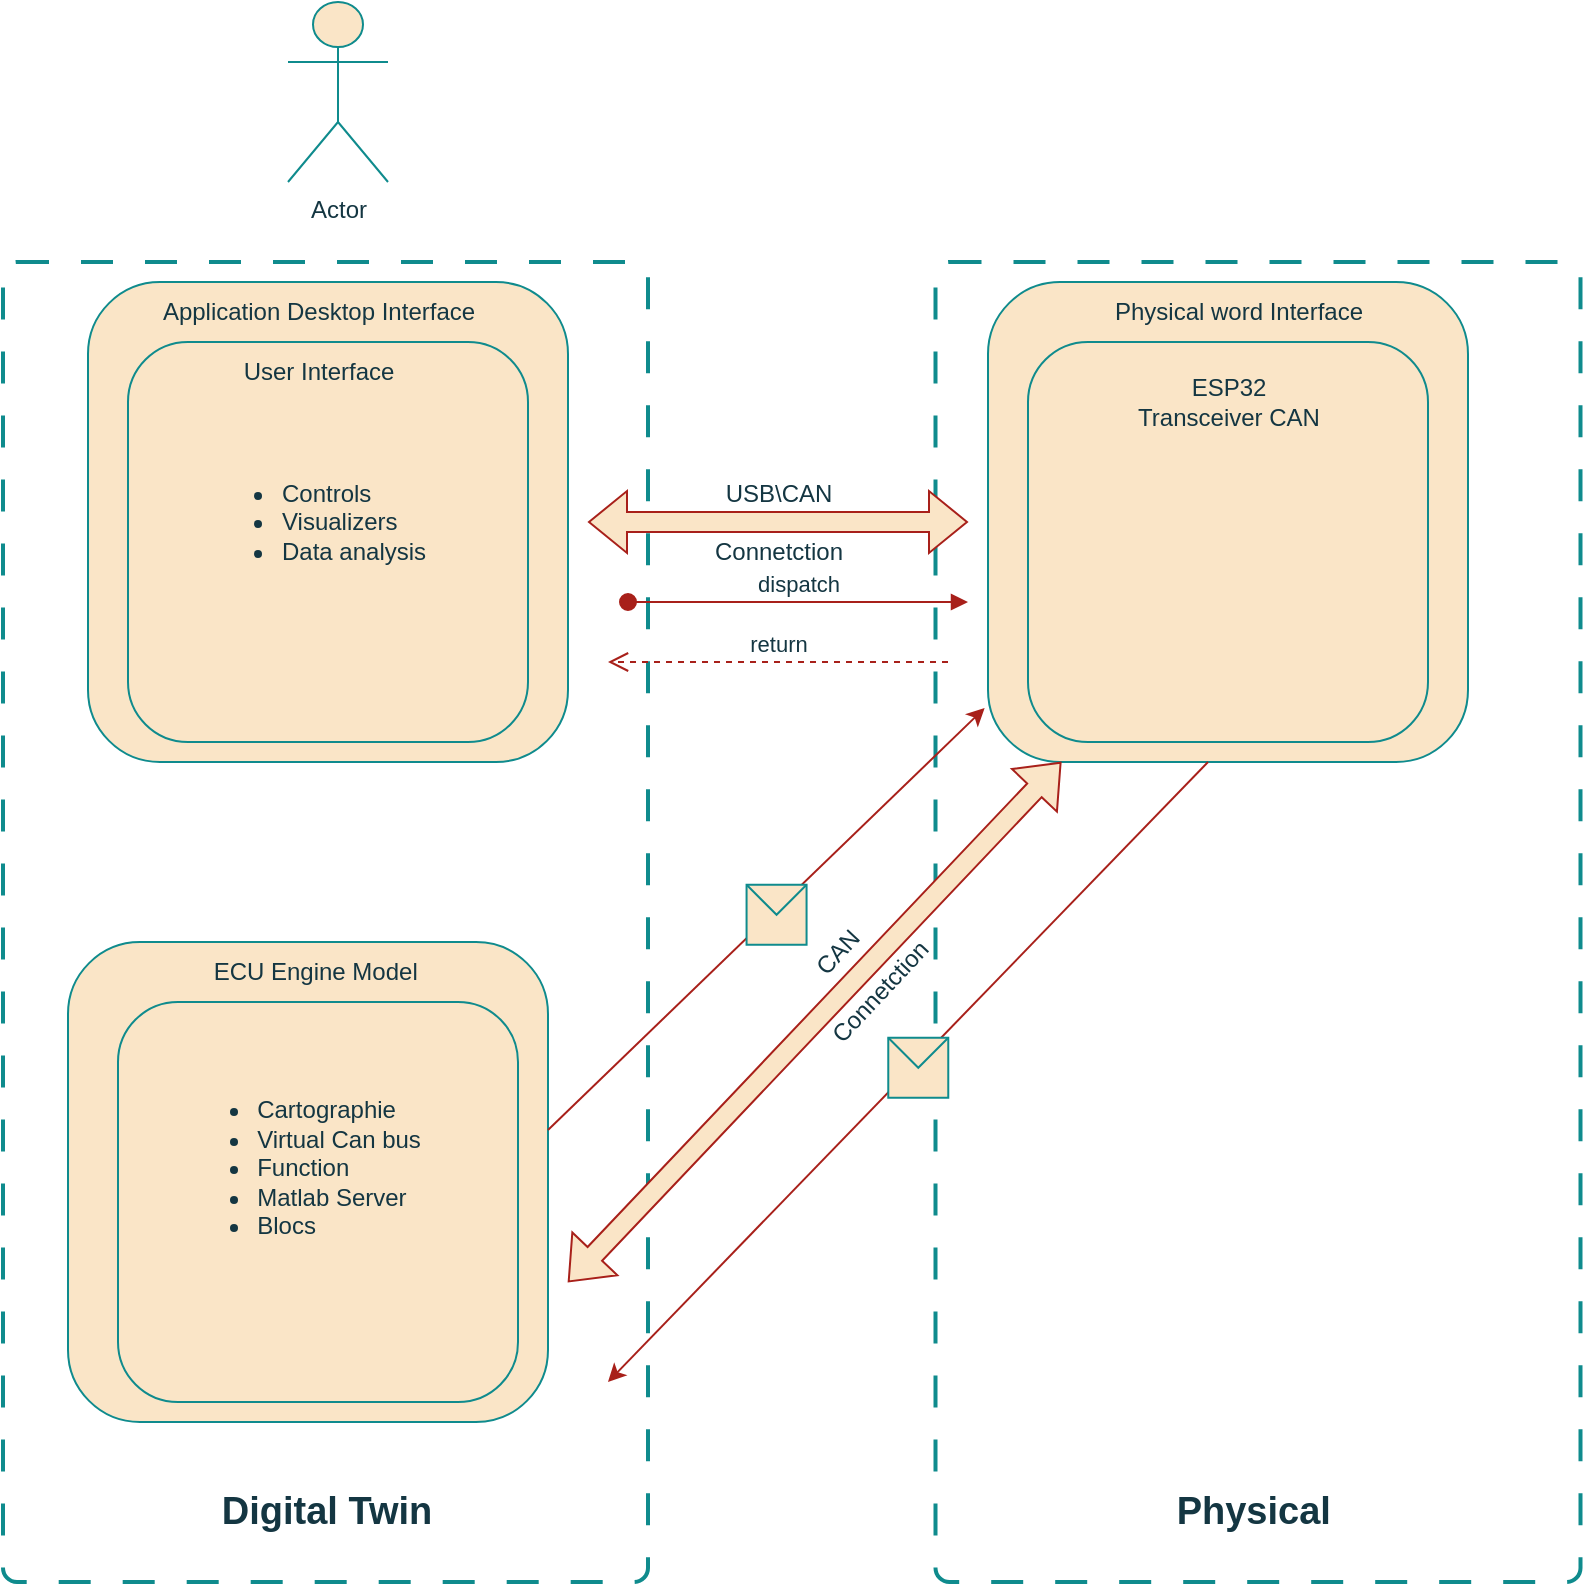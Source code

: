 <mxfile version="26.2.13">
  <diagram name="Page-1" id="5hn8GIaq7-KskKJtw2Yz">
    <mxGraphModel dx="1051" dy="619" grid="1" gridSize="10" guides="1" tooltips="1" connect="1" arrows="1" fold="1" page="1" pageScale="1" pageWidth="827" pageHeight="1169" math="0" shadow="0">
      <root>
        <mxCell id="0" />
        <mxCell id="1" parent="0" />
        <mxCell id="ULHeYHU-LRxy92R-aEvW-29" value="" style="rounded=1;whiteSpace=wrap;html=1;absoluteArcSize=1;arcSize=14;strokeWidth=2;strokeColor=#0F8B8D;fontColor=#143642;fillColor=light-dark(#FFFFFF,#36240A);dashed=1;dashPattern=8 8;" vertex="1" parent="1">
          <mxGeometry x="473.75" y="150" width="322.5" height="660" as="geometry" />
        </mxCell>
        <mxCell id="ULHeYHU-LRxy92R-aEvW-28" value="" style="rounded=1;whiteSpace=wrap;html=1;absoluteArcSize=1;arcSize=14;strokeWidth=2;strokeColor=#0F8B8D;fontColor=#143642;fillColor=light-dark(#FFFFFF,#36240A);dashed=1;dashPattern=8 8;" vertex="1" parent="1">
          <mxGeometry x="7.5" y="150" width="322.5" height="660" as="geometry" />
        </mxCell>
        <mxCell id="ULHeYHU-LRxy92R-aEvW-15" value="" style="whiteSpace=wrap;html=1;aspect=fixed;rounded=1;labelBackgroundColor=none;fillColor=#FAE5C7;strokeColor=#0F8B8D;fontColor=#143642;" vertex="1" parent="1">
          <mxGeometry x="40" y="490" width="240" height="240" as="geometry" />
        </mxCell>
        <mxCell id="ULHeYHU-LRxy92R-aEvW-1" value="" style="whiteSpace=wrap;html=1;aspect=fixed;rounded=1;labelBackgroundColor=none;fillColor=#FAE5C7;strokeColor=#0F8B8D;fontColor=#143642;" vertex="1" parent="1">
          <mxGeometry x="50" y="160" width="240" height="240" as="geometry" />
        </mxCell>
        <mxCell id="ULHeYHU-LRxy92R-aEvW-2" value="Actor" style="shape=umlActor;verticalLabelPosition=bottom;verticalAlign=top;html=1;outlineConnect=0;rounded=1;labelBackgroundColor=none;fillColor=#FAE5C7;strokeColor=#0F8B8D;fontColor=#143642;" vertex="1" parent="1">
          <mxGeometry x="150" y="20" width="50" height="90" as="geometry" />
        </mxCell>
        <mxCell id="ULHeYHU-LRxy92R-aEvW-3" value="" style="whiteSpace=wrap;html=1;aspect=fixed;fillColor=#FAE5C7;rounded=1;labelBackgroundColor=none;strokeColor=#0F8B8D;fontColor=#143642;" vertex="1" parent="1">
          <mxGeometry x="70" y="190" width="200" height="200" as="geometry" />
        </mxCell>
        <mxCell id="ULHeYHU-LRxy92R-aEvW-5" value="Application Desktop Interface" style="text;html=1;align=center;verticalAlign=middle;resizable=0;points=[];autosize=1;strokeColor=none;fillColor=none;rounded=1;labelBackgroundColor=none;fontColor=#143642;" vertex="1" parent="1">
          <mxGeometry x="75" y="160" width="180" height="30" as="geometry" />
        </mxCell>
        <mxCell id="ULHeYHU-LRxy92R-aEvW-6" value="User Interface" style="text;html=1;align=center;verticalAlign=middle;resizable=0;points=[];autosize=1;strokeColor=none;fillColor=none;rounded=1;labelBackgroundColor=none;fontColor=#143642;" vertex="1" parent="1">
          <mxGeometry x="115" y="190" width="100" height="30" as="geometry" />
        </mxCell>
        <mxCell id="ULHeYHU-LRxy92R-aEvW-7" value="&lt;ul&gt;&lt;li&gt;Controls&amp;nbsp;&lt;/li&gt;&lt;li&gt;Visualizers&lt;/li&gt;&lt;li&gt;Data analysis&lt;/li&gt;&lt;/ul&gt;" style="text;html=1;align=left;verticalAlign=middle;resizable=0;points=[];autosize=1;strokeColor=none;fillColor=none;rounded=1;labelBackgroundColor=none;fontColor=#143642;" vertex="1" parent="1">
          <mxGeometry x="105" y="240" width="140" height="80" as="geometry" />
        </mxCell>
        <mxCell id="ULHeYHU-LRxy92R-aEvW-8" value="" style="whiteSpace=wrap;html=1;aspect=fixed;rounded=1;labelBackgroundColor=none;fillColor=#FAE5C7;strokeColor=#0F8B8D;fontColor=#143642;" vertex="1" parent="1">
          <mxGeometry x="500" y="160" width="240" height="240" as="geometry" />
        </mxCell>
        <mxCell id="ULHeYHU-LRxy92R-aEvW-9" value="" style="whiteSpace=wrap;html=1;aspect=fixed;fillColor=#FAE5C7;rounded=1;labelBackgroundColor=none;strokeColor=#0F8B8D;fontColor=#143642;" vertex="1" parent="1">
          <mxGeometry x="520" y="190" width="200" height="200" as="geometry" />
        </mxCell>
        <mxCell id="ULHeYHU-LRxy92R-aEvW-10" value="Physical word Interface" style="text;html=1;align=center;verticalAlign=middle;resizable=0;points=[];autosize=1;strokeColor=none;fillColor=none;rounded=1;labelBackgroundColor=none;fontColor=#143642;" vertex="1" parent="1">
          <mxGeometry x="550" y="160" width="150" height="30" as="geometry" />
        </mxCell>
        <mxCell id="ULHeYHU-LRxy92R-aEvW-11" value="ESP32&lt;div&gt;Transceiver CAN&lt;/div&gt;" style="text;html=1;align=center;verticalAlign=middle;resizable=0;points=[];autosize=1;strokeColor=none;fillColor=none;rounded=1;labelBackgroundColor=none;fontColor=#143642;" vertex="1" parent="1">
          <mxGeometry x="565" y="200" width="110" height="40" as="geometry" />
        </mxCell>
        <mxCell id="ULHeYHU-LRxy92R-aEvW-12" value="" style="whiteSpace=wrap;html=1;aspect=fixed;fillColor=#FAE5C7;rounded=1;labelBackgroundColor=none;strokeColor=#0F8B8D;fontColor=#143642;" vertex="1" parent="1">
          <mxGeometry x="65" y="520" width="200" height="200" as="geometry" />
        </mxCell>
        <mxCell id="ULHeYHU-LRxy92R-aEvW-13" value="ECU Engine Model&amp;nbsp;" style="text;html=1;align=center;verticalAlign=middle;resizable=0;points=[];autosize=1;strokeColor=none;fillColor=none;rounded=1;labelBackgroundColor=none;fontColor=#143642;" vertex="1" parent="1">
          <mxGeometry x="100" y="490" width="130" height="30" as="geometry" />
        </mxCell>
        <mxCell id="ULHeYHU-LRxy92R-aEvW-16" value="&lt;ul&gt;&lt;li style=&quot;text-align: left;&quot;&gt;Cartographie&amp;nbsp;&lt;/li&gt;&lt;li style=&quot;text-align: left;&quot;&gt;Virtual Can bus&lt;/li&gt;&lt;li style=&quot;text-align: left;&quot;&gt;Function&lt;/li&gt;&lt;li style=&quot;text-align: left;&quot;&gt;Matlab Server&lt;/li&gt;&lt;li style=&quot;text-align: left;&quot;&gt;Blocs&lt;/li&gt;&lt;/ul&gt;&lt;div&gt;&lt;br&gt;&lt;/div&gt;" style="text;html=1;align=center;verticalAlign=middle;resizable=0;points=[];autosize=1;strokeColor=none;fillColor=none;rounded=1;labelBackgroundColor=none;fontColor=#143642;" vertex="1" parent="1">
          <mxGeometry x="80" y="550" width="150" height="120" as="geometry" />
        </mxCell>
        <mxCell id="ULHeYHU-LRxy92R-aEvW-17" value="" style="shape=flexArrow;endArrow=classic;startArrow=classic;html=1;rounded=0;strokeColor=#A8201A;fontColor=#143642;fillColor=#FAE5C7;entryX=0.111;entryY=1.012;entryDx=0;entryDy=0;entryPerimeter=0;exitX=1;exitY=0.679;exitDx=0;exitDy=0;exitPerimeter=0;" edge="1" parent="1">
          <mxGeometry width="100" height="100" relative="1" as="geometry">
            <mxPoint x="290" y="660.08" as="sourcePoint" />
            <mxPoint x="536.64" y="400.0" as="targetPoint" />
          </mxGeometry>
        </mxCell>
        <mxCell id="ULHeYHU-LRxy92R-aEvW-18" value="" style="shape=flexArrow;endArrow=classic;startArrow=classic;html=1;rounded=0;strokeColor=#A8201A;fontColor=#143642;fillColor=#FAE5C7;" edge="1" parent="1">
          <mxGeometry width="100" height="100" relative="1" as="geometry">
            <mxPoint x="300" y="280" as="sourcePoint" />
            <mxPoint x="490" y="280" as="targetPoint" />
          </mxGeometry>
        </mxCell>
        <mxCell id="ULHeYHU-LRxy92R-aEvW-19" value="USB\CAN&lt;div&gt;&lt;br&gt;&lt;/div&gt;&lt;div&gt;Connetction&lt;/div&gt;" style="text;html=1;align=center;verticalAlign=middle;resizable=0;points=[];autosize=1;strokeColor=none;fillColor=none;rounded=1;labelBackgroundColor=none;fontColor=#143642;" vertex="1" parent="1">
          <mxGeometry x="350" y="250" width="90" height="60" as="geometry" />
        </mxCell>
        <mxCell id="ULHeYHU-LRxy92R-aEvW-20" value="CAN&lt;div&gt;&lt;br&gt;&lt;/div&gt;&lt;div&gt;Connetction&lt;/div&gt;" style="text;html=1;align=center;verticalAlign=middle;resizable=0;points=[];autosize=1;strokeColor=none;fillColor=none;rounded=1;labelBackgroundColor=none;fontColor=#143642;rotation=313;" vertex="1" parent="1">
          <mxGeometry x="390" y="475" width="90" height="60" as="geometry" />
        </mxCell>
        <mxCell id="ULHeYHU-LRxy92R-aEvW-22" value="" style="endArrow=classic;html=1;rounded=0;strokeColor=#A8201A;fontColor=#143642;fillColor=#FAE5C7;" edge="1" parent="1">
          <mxGeometry relative="1" as="geometry">
            <mxPoint x="610" y="400" as="sourcePoint" />
            <mxPoint x="310" y="710" as="targetPoint" />
          </mxGeometry>
        </mxCell>
        <mxCell id="ULHeYHU-LRxy92R-aEvW-23" value="" style="shape=message;html=1;outlineConnect=0;strokeColor=#0F8B8D;fontColor=#143642;fillColor=#FAE5C7;" vertex="1" parent="ULHeYHU-LRxy92R-aEvW-22">
          <mxGeometry width="30" height="30" relative="1" as="geometry">
            <mxPoint x="-10" y="-17" as="offset" />
          </mxGeometry>
        </mxCell>
        <mxCell id="ULHeYHU-LRxy92R-aEvW-24" value="dispatch" style="html=1;verticalAlign=bottom;startArrow=oval;startFill=1;endArrow=block;startSize=8;curved=0;rounded=0;strokeColor=#A8201A;fontColor=#143642;fillColor=#FAE5C7;" edge="1" parent="1">
          <mxGeometry width="60" relative="1" as="geometry">
            <mxPoint x="320" y="320" as="sourcePoint" />
            <mxPoint x="490" y="320" as="targetPoint" />
          </mxGeometry>
        </mxCell>
        <mxCell id="ULHeYHU-LRxy92R-aEvW-25" value="return" style="html=1;verticalAlign=bottom;endArrow=open;dashed=1;endSize=8;curved=0;rounded=0;strokeColor=#A8201A;fontColor=#143642;fillColor=#FAE5C7;" edge="1" parent="1">
          <mxGeometry relative="1" as="geometry">
            <mxPoint x="480" y="350" as="sourcePoint" />
            <mxPoint x="310" y="350" as="targetPoint" />
          </mxGeometry>
        </mxCell>
        <mxCell id="ULHeYHU-LRxy92R-aEvW-26" value="" style="endArrow=classic;html=1;rounded=0;strokeColor=#A8201A;fontColor=#143642;fillColor=#FAE5C7;exitX=1.007;exitY=0.446;exitDx=0;exitDy=0;exitPerimeter=0;" edge="1" parent="1">
          <mxGeometry relative="1" as="geometry">
            <mxPoint x="280.0" y="584.04" as="sourcePoint" />
            <mxPoint x="498.32" y="372.999" as="targetPoint" />
          </mxGeometry>
        </mxCell>
        <mxCell id="ULHeYHU-LRxy92R-aEvW-27" value="" style="shape=message;html=1;outlineConnect=0;strokeColor=#0F8B8D;fontColor=#143642;fillColor=#FAE5C7;" vertex="1" parent="ULHeYHU-LRxy92R-aEvW-26">
          <mxGeometry width="30" height="30" relative="1" as="geometry">
            <mxPoint x="-10" y="-17" as="offset" />
          </mxGeometry>
        </mxCell>
        <mxCell id="ULHeYHU-LRxy92R-aEvW-31" value="&lt;font style=&quot;font-size: 19px;&quot;&gt;&lt;b&gt;Physical&amp;nbsp;&lt;/b&gt;&lt;/font&gt;" style="text;html=1;align=center;verticalAlign=middle;resizable=0;points=[];autosize=1;strokeColor=none;fillColor=none;rounded=1;labelBackgroundColor=none;fontColor=#143642;" vertex="1" parent="1">
          <mxGeometry x="580" y="755" width="110" height="40" as="geometry" />
        </mxCell>
        <mxCell id="ULHeYHU-LRxy92R-aEvW-32" value="&lt;font style=&quot;font-size: 19px;&quot;&gt;&lt;b&gt;Digital Twin&lt;/b&gt;&lt;/font&gt;" style="text;html=1;align=center;verticalAlign=middle;resizable=0;points=[];autosize=1;strokeColor=none;fillColor=none;rounded=1;labelBackgroundColor=none;fontColor=#143642;" vertex="1" parent="1">
          <mxGeometry x="103.75" y="755" width="130" height="40" as="geometry" />
        </mxCell>
      </root>
    </mxGraphModel>
  </diagram>
</mxfile>
